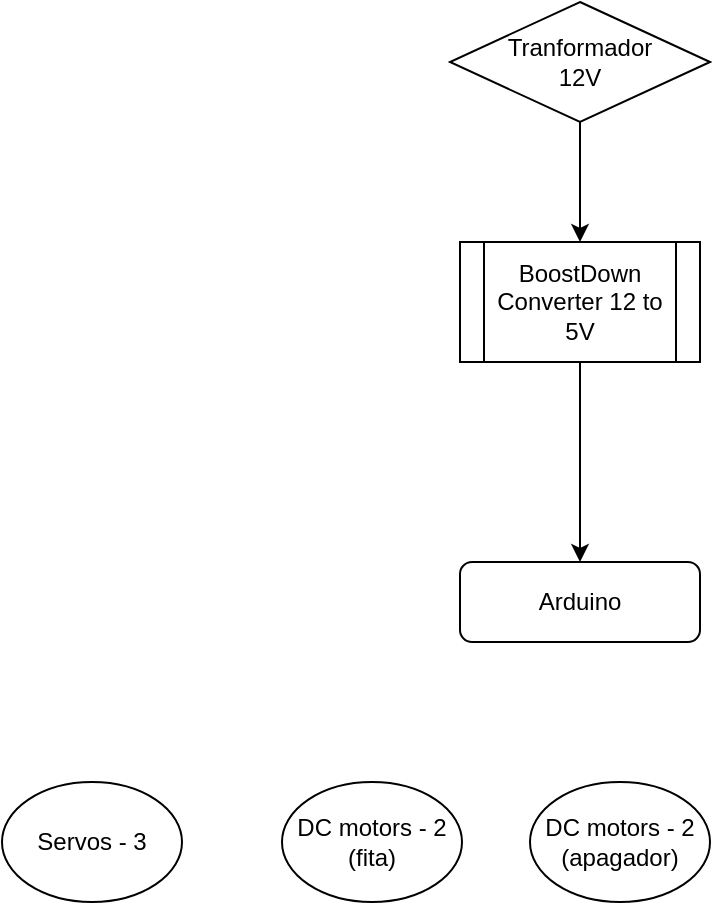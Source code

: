 <mxfile version="21.0.8" type="github">
  <diagram id="C5RBs43oDa-KdzZeNtuy" name="Page-1">
    <mxGraphModel dx="1434" dy="756" grid="1" gridSize="10" guides="1" tooltips="1" connect="1" arrows="1" fold="1" page="1" pageScale="1" pageWidth="827" pageHeight="1169" math="0" shadow="0">
      <root>
        <mxCell id="WIyWlLk6GJQsqaUBKTNV-0" />
        <mxCell id="WIyWlLk6GJQsqaUBKTNV-1" parent="WIyWlLk6GJQsqaUBKTNV-0" />
        <mxCell id="WIyWlLk6GJQsqaUBKTNV-3" value="Arduino&lt;br&gt;" style="rounded=1;whiteSpace=wrap;html=1;fontSize=12;glass=0;strokeWidth=1;shadow=0;" parent="WIyWlLk6GJQsqaUBKTNV-1" vertex="1">
          <mxGeometry x="289" y="340" width="120" height="40" as="geometry" />
        </mxCell>
        <mxCell id="rxbA8oqwe8ahJq8Qh0FR-3" style="edgeStyle=orthogonalEdgeStyle;rounded=0;orthogonalLoop=1;jettySize=auto;html=1;entryX=0.5;entryY=0;entryDx=0;entryDy=0;" edge="1" parent="WIyWlLk6GJQsqaUBKTNV-1" source="rxbA8oqwe8ahJq8Qh0FR-1" target="rxbA8oqwe8ahJq8Qh0FR-2">
          <mxGeometry relative="1" as="geometry" />
        </mxCell>
        <mxCell id="rxbA8oqwe8ahJq8Qh0FR-1" value="Tranformador&lt;br&gt;12V" style="rhombus;whiteSpace=wrap;html=1;" vertex="1" parent="WIyWlLk6GJQsqaUBKTNV-1">
          <mxGeometry x="284" y="60" width="130" height="60" as="geometry" />
        </mxCell>
        <mxCell id="rxbA8oqwe8ahJq8Qh0FR-4" style="edgeStyle=orthogonalEdgeStyle;rounded=0;orthogonalLoop=1;jettySize=auto;html=1;entryX=0.5;entryY=0;entryDx=0;entryDy=0;" edge="1" parent="WIyWlLk6GJQsqaUBKTNV-1" source="rxbA8oqwe8ahJq8Qh0FR-2" target="WIyWlLk6GJQsqaUBKTNV-3">
          <mxGeometry relative="1" as="geometry" />
        </mxCell>
        <mxCell id="rxbA8oqwe8ahJq8Qh0FR-2" value="BoostDown&lt;br&gt;Converter 12 to 5V" style="shape=process;whiteSpace=wrap;html=1;backgroundOutline=1;rotation=0;" vertex="1" parent="WIyWlLk6GJQsqaUBKTNV-1">
          <mxGeometry x="289" y="180" width="120" height="60" as="geometry" />
        </mxCell>
        <mxCell id="rxbA8oqwe8ahJq8Qh0FR-5" value="Servos - 3" style="ellipse;whiteSpace=wrap;html=1;" vertex="1" parent="WIyWlLk6GJQsqaUBKTNV-1">
          <mxGeometry x="60" y="450" width="90" height="60" as="geometry" />
        </mxCell>
        <mxCell id="rxbA8oqwe8ahJq8Qh0FR-6" value="DC motors - 2&lt;br&gt;(fita)" style="ellipse;whiteSpace=wrap;html=1;" vertex="1" parent="WIyWlLk6GJQsqaUBKTNV-1">
          <mxGeometry x="200" y="450" width="90" height="60" as="geometry" />
        </mxCell>
        <mxCell id="rxbA8oqwe8ahJq8Qh0FR-7" value="DC motors - 2&lt;br&gt;(apagador)" style="ellipse;whiteSpace=wrap;html=1;" vertex="1" parent="WIyWlLk6GJQsqaUBKTNV-1">
          <mxGeometry x="324" y="450" width="90" height="60" as="geometry" />
        </mxCell>
      </root>
    </mxGraphModel>
  </diagram>
</mxfile>
